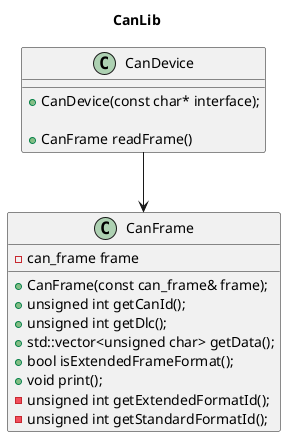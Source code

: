 @startuml CanLib

title CanLib

class CanFrame
{
    +CanFrame(const can_frame& frame);
    +unsigned int getCanId();
    +unsigned int getDlc();
    +std::vector<unsigned char> getData();
    +bool isExtendedFrameFormat();
    +void print();

    -can_frame frame 
    -unsigned int getExtendedFormatId();
    -unsigned int getStandardFormatId();
}

class CanDevice
{
    +CanDevice(const char* interface);

    +CanFrame readFrame()
}

CanDevice --> CanFrame

@enduml
